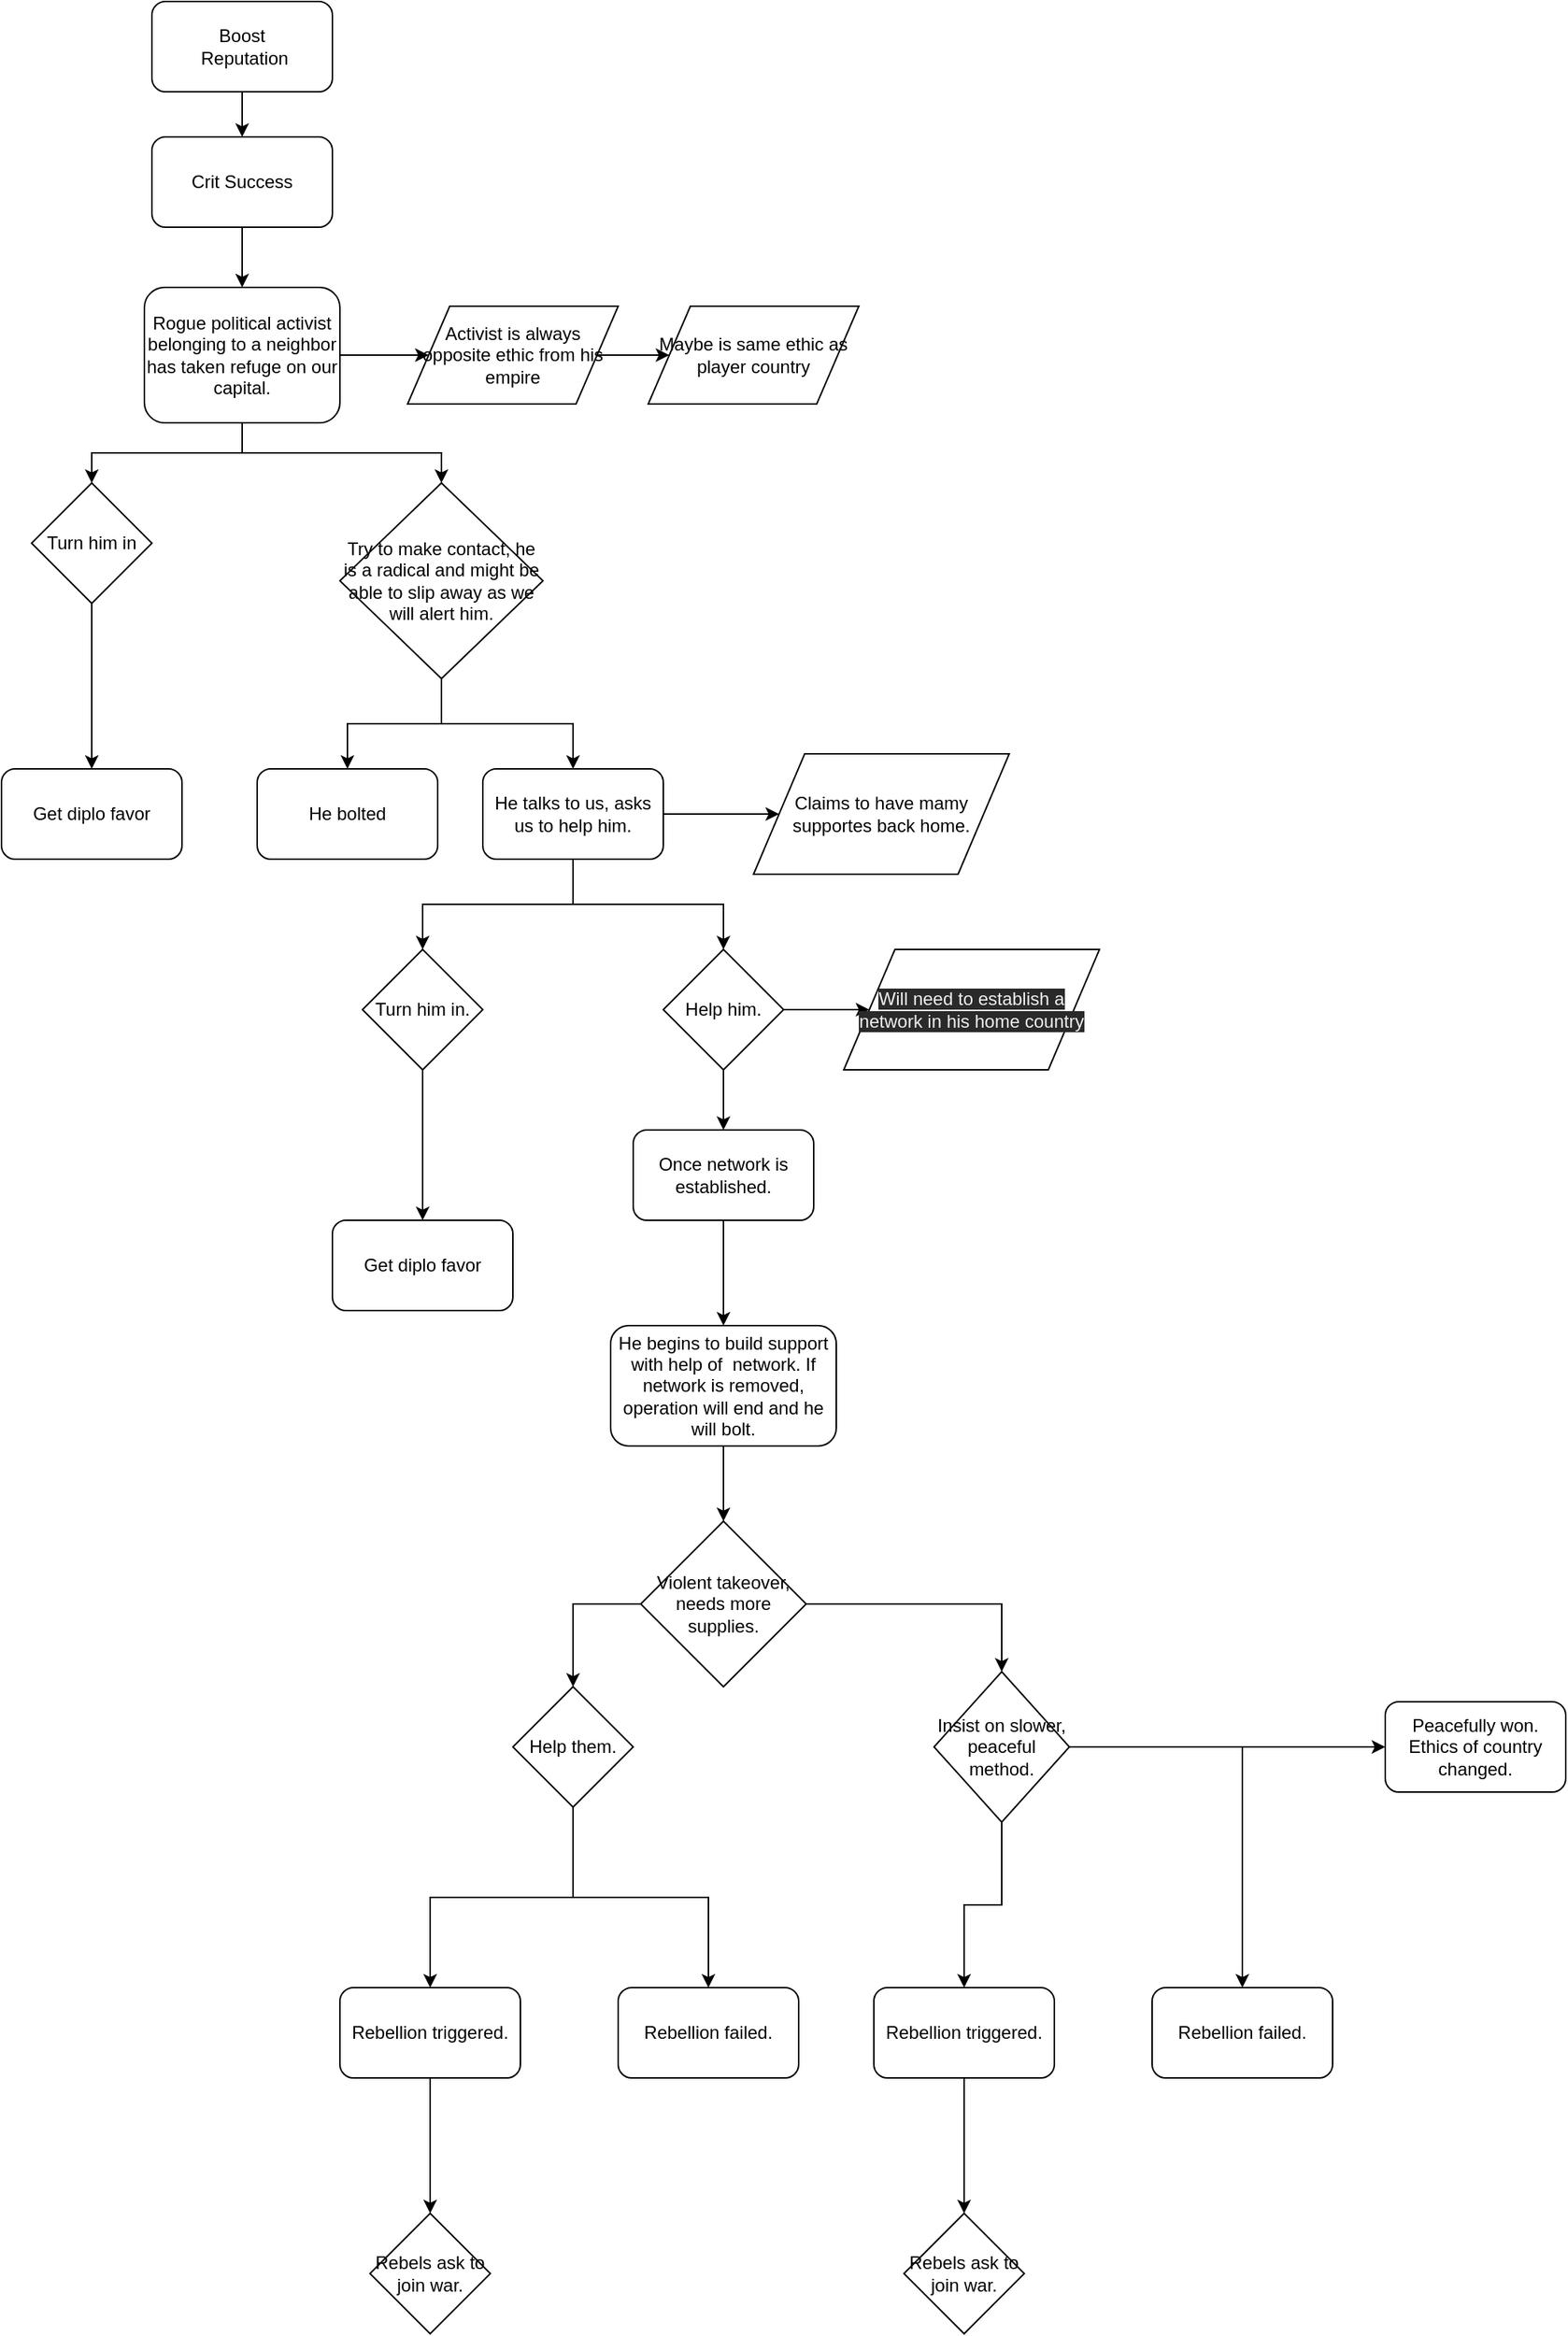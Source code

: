 <mxfile version="13.1.3">
    <diagram id="6hGFLwfOUW9BJ-s0fimq" name="Page-1">
        <mxGraphModel dx="1380" dy="1034" grid="1" gridSize="10" guides="1" tooltips="1" connect="1" arrows="1" fold="1" page="1" pageScale="1" pageWidth="827" pageHeight="1169" math="0" shadow="0">
            <root>
                <mxCell id="0"/>
                <mxCell id="1" parent="0"/>
                <mxCell id="5" style="edgeStyle=orthogonalEdgeStyle;rounded=0;orthogonalLoop=1;jettySize=auto;html=1;entryX=0.5;entryY=0;entryDx=0;entryDy=0;" parent="1" source="2" target="3" edge="1">
                    <mxGeometry relative="1" as="geometry"/>
                </mxCell>
                <mxCell id="2" value="Boost&lt;br&gt;&amp;nbsp;Reputation" style="rounded=1;whiteSpace=wrap;html=1;" parent="1" vertex="1">
                    <mxGeometry x="370" y="70" width="120" height="60" as="geometry"/>
                </mxCell>
                <mxCell id="14" style="edgeStyle=orthogonalEdgeStyle;rounded=0;orthogonalLoop=1;jettySize=auto;html=1;entryX=0.5;entryY=0;entryDx=0;entryDy=0;" edge="1" parent="1" source="3" target="13">
                    <mxGeometry relative="1" as="geometry"/>
                </mxCell>
                <mxCell id="3" value="Crit Success" style="rounded=1;whiteSpace=wrap;html=1;" parent="1" vertex="1">
                    <mxGeometry x="370" y="160" width="120" height="60" as="geometry"/>
                </mxCell>
                <mxCell id="4" value="Get diplo favor" style="rounded=1;whiteSpace=wrap;html=1;" parent="1" vertex="1">
                    <mxGeometry x="270" y="580" width="120" height="60" as="geometry"/>
                </mxCell>
                <mxCell id="17" style="edgeStyle=orthogonalEdgeStyle;rounded=0;orthogonalLoop=1;jettySize=auto;html=1;" edge="1" parent="1" source="13" target="15">
                    <mxGeometry relative="1" as="geometry"/>
                </mxCell>
                <mxCell id="18" style="edgeStyle=orthogonalEdgeStyle;rounded=0;orthogonalLoop=1;jettySize=auto;html=1;entryX=0.5;entryY=0;entryDx=0;entryDy=0;" edge="1" parent="1" source="13" target="16">
                    <mxGeometry relative="1" as="geometry"/>
                </mxCell>
                <mxCell id="20" style="edgeStyle=orthogonalEdgeStyle;rounded=0;orthogonalLoop=1;jettySize=auto;html=1;entryX=0;entryY=0.5;entryDx=0;entryDy=0;" edge="1" parent="1" source="13" target="19">
                    <mxGeometry relative="1" as="geometry"/>
                </mxCell>
                <mxCell id="13" value="Rogue political activist belonging to a neighbor has taken refuge on our capital." style="rounded=1;whiteSpace=wrap;html=1;" vertex="1" parent="1">
                    <mxGeometry x="365" y="260" width="130" height="90" as="geometry"/>
                </mxCell>
                <mxCell id="22" style="edgeStyle=orthogonalEdgeStyle;rounded=0;orthogonalLoop=1;jettySize=auto;html=1;entryX=0.5;entryY=0;entryDx=0;entryDy=0;" edge="1" parent="1" source="15" target="4">
                    <mxGeometry relative="1" as="geometry"/>
                </mxCell>
                <mxCell id="15" value="Turn him in" style="rhombus;whiteSpace=wrap;html=1;" vertex="1" parent="1">
                    <mxGeometry x="290" y="390" width="80" height="80" as="geometry"/>
                </mxCell>
                <mxCell id="27" style="edgeStyle=orthogonalEdgeStyle;rounded=0;orthogonalLoop=1;jettySize=auto;html=1;entryX=0.5;entryY=0;entryDx=0;entryDy=0;" edge="1" parent="1" source="16" target="25">
                    <mxGeometry relative="1" as="geometry"/>
                </mxCell>
                <mxCell id="28" style="edgeStyle=orthogonalEdgeStyle;rounded=0;orthogonalLoop=1;jettySize=auto;html=1;entryX=0.5;entryY=0;entryDx=0;entryDy=0;" edge="1" parent="1" source="16" target="26">
                    <mxGeometry relative="1" as="geometry"/>
                </mxCell>
                <mxCell id="16" value="Try to make contact, he is a radical and might be able to slip away as we will alert him." style="rhombus;whiteSpace=wrap;html=1;" vertex="1" parent="1">
                    <mxGeometry x="495" y="390" width="135" height="130" as="geometry"/>
                </mxCell>
                <mxCell id="24" style="edgeStyle=orthogonalEdgeStyle;rounded=0;orthogonalLoop=1;jettySize=auto;html=1;" edge="1" parent="1" source="19" target="23">
                    <mxGeometry relative="1" as="geometry"/>
                </mxCell>
                <mxCell id="19" value="Activist is always opposite ethic from his empire" style="shape=parallelogram;perimeter=parallelogramPerimeter;whiteSpace=wrap;html=1;" vertex="1" parent="1">
                    <mxGeometry x="540" y="272.5" width="140" height="65" as="geometry"/>
                </mxCell>
                <mxCell id="21" style="edgeStyle=orthogonalEdgeStyle;rounded=0;orthogonalLoop=1;jettySize=auto;html=1;exitX=0.5;exitY=1;exitDx=0;exitDy=0;" edge="1" parent="1" source="19" target="19">
                    <mxGeometry relative="1" as="geometry"/>
                </mxCell>
                <mxCell id="23" value="Maybe is same ethic as player country" style="shape=parallelogram;perimeter=parallelogramPerimeter;whiteSpace=wrap;html=1;" vertex="1" parent="1">
                    <mxGeometry x="700" y="272.5" width="140" height="65" as="geometry"/>
                </mxCell>
                <mxCell id="25" value="He bolted" style="rounded=1;whiteSpace=wrap;html=1;" vertex="1" parent="1">
                    <mxGeometry x="440" y="580" width="120" height="60" as="geometry"/>
                </mxCell>
                <mxCell id="31" style="edgeStyle=orthogonalEdgeStyle;rounded=0;orthogonalLoop=1;jettySize=auto;html=1;" edge="1" parent="1" source="26" target="29">
                    <mxGeometry relative="1" as="geometry"/>
                </mxCell>
                <mxCell id="32" style="edgeStyle=orthogonalEdgeStyle;rounded=0;orthogonalLoop=1;jettySize=auto;html=1;entryX=0.5;entryY=0;entryDx=0;entryDy=0;" edge="1" parent="1" source="26" target="30">
                    <mxGeometry relative="1" as="geometry"/>
                </mxCell>
                <mxCell id="40" style="edgeStyle=orthogonalEdgeStyle;rounded=0;orthogonalLoop=1;jettySize=auto;html=1;" edge="1" parent="1" source="26" target="39">
                    <mxGeometry relative="1" as="geometry"/>
                </mxCell>
                <mxCell id="26" value="He talks to us, asks us to help him." style="rounded=1;whiteSpace=wrap;html=1;" vertex="1" parent="1">
                    <mxGeometry x="590" y="580" width="120" height="60" as="geometry"/>
                </mxCell>
                <mxCell id="34" style="edgeStyle=orthogonalEdgeStyle;rounded=0;orthogonalLoop=1;jettySize=auto;html=1;entryX=0.5;entryY=0;entryDx=0;entryDy=0;" edge="1" parent="1" source="29" target="33">
                    <mxGeometry relative="1" as="geometry"/>
                </mxCell>
                <mxCell id="29" value="Turn him in." style="rhombus;whiteSpace=wrap;html=1;" vertex="1" parent="1">
                    <mxGeometry x="510" y="700" width="80" height="80" as="geometry"/>
                </mxCell>
                <mxCell id="37" style="edgeStyle=orthogonalEdgeStyle;rounded=0;orthogonalLoop=1;jettySize=auto;html=1;entryX=0;entryY=0.5;entryDx=0;entryDy=0;" edge="1" parent="1" source="30" target="36">
                    <mxGeometry relative="1" as="geometry"/>
                </mxCell>
                <mxCell id="41" style="edgeStyle=orthogonalEdgeStyle;rounded=0;orthogonalLoop=1;jettySize=auto;html=1;entryX=0.5;entryY=0;entryDx=0;entryDy=0;" edge="1" parent="1" source="30" target="38">
                    <mxGeometry relative="1" as="geometry"/>
                </mxCell>
                <mxCell id="30" value="Help him." style="rhombus;whiteSpace=wrap;html=1;" vertex="1" parent="1">
                    <mxGeometry x="710" y="700" width="80" height="80" as="geometry"/>
                </mxCell>
                <mxCell id="33" value="Get diplo favor" style="rounded=1;whiteSpace=wrap;html=1;" vertex="1" parent="1">
                    <mxGeometry x="490" y="880" width="120" height="60" as="geometry"/>
                </mxCell>
                <mxCell id="36" value="&#10;&#10;&lt;!--StartFragment--&gt;&lt;span style=&quot;color: rgb(240, 240, 240); font-family: Helvetica; font-size: 12px; font-style: normal; font-variant-ligatures: normal; font-variant-caps: normal; font-weight: 400; letter-spacing: normal; orphans: 2; text-align: center; text-indent: 0px; text-transform: none; widows: 2; word-spacing: 0px; -webkit-text-stroke-width: 0px; background-color: rgb(42, 42, 42); text-decoration-style: initial; text-decoration-color: initial; float: none; display: inline !important;&quot;&gt;Will need to establish a network in his home country&lt;/span&gt;&lt;!--EndFragment--&gt;&#10;&#10;" style="shape=parallelogram;perimeter=parallelogramPerimeter;whiteSpace=wrap;html=1;" vertex="1" parent="1">
                    <mxGeometry x="830" y="700" width="170" height="80" as="geometry"/>
                </mxCell>
                <mxCell id="44" style="edgeStyle=orthogonalEdgeStyle;rounded=0;orthogonalLoop=1;jettySize=auto;html=1;entryX=0.5;entryY=0;entryDx=0;entryDy=0;" edge="1" parent="1" source="38" target="43">
                    <mxGeometry relative="1" as="geometry"/>
                </mxCell>
                <mxCell id="38" value="Once network is established." style="rounded=1;whiteSpace=wrap;html=1;" vertex="1" parent="1">
                    <mxGeometry x="690" y="820" width="120" height="60" as="geometry"/>
                </mxCell>
                <mxCell id="39" value="Claims to have mamy supportes back home." style="shape=parallelogram;perimeter=parallelogramPerimeter;whiteSpace=wrap;html=1;" vertex="1" parent="1">
                    <mxGeometry x="770" y="570" width="170" height="80" as="geometry"/>
                </mxCell>
                <mxCell id="46" style="edgeStyle=orthogonalEdgeStyle;rounded=0;orthogonalLoop=1;jettySize=auto;html=1;entryX=0.5;entryY=0;entryDx=0;entryDy=0;" edge="1" parent="1" source="43" target="45">
                    <mxGeometry relative="1" as="geometry"/>
                </mxCell>
                <mxCell id="43" value="He begins to build support with help of&amp;nbsp; network. If network is removed, operation will end and he will bolt." style="rounded=1;whiteSpace=wrap;html=1;" vertex="1" parent="1">
                    <mxGeometry x="675" y="950" width="150" height="80" as="geometry"/>
                </mxCell>
                <mxCell id="53" style="edgeStyle=orthogonalEdgeStyle;rounded=0;orthogonalLoop=1;jettySize=auto;html=1;entryX=0.5;entryY=0;entryDx=0;entryDy=0;" edge="1" parent="1" source="45" target="47">
                    <mxGeometry relative="1" as="geometry"/>
                </mxCell>
                <mxCell id="56" style="edgeStyle=orthogonalEdgeStyle;rounded=0;orthogonalLoop=1;jettySize=auto;html=1;entryX=0.5;entryY=0;entryDx=0;entryDy=0;" edge="1" parent="1" source="45" target="48">
                    <mxGeometry relative="1" as="geometry"/>
                </mxCell>
                <mxCell id="45" value="Violent takeover, needs more supplies." style="rhombus;whiteSpace=wrap;html=1;" vertex="1" parent="1">
                    <mxGeometry x="695" y="1080" width="110" height="110" as="geometry"/>
                </mxCell>
                <mxCell id="51" style="edgeStyle=orthogonalEdgeStyle;rounded=0;orthogonalLoop=1;jettySize=auto;html=1;entryX=0.5;entryY=0;entryDx=0;entryDy=0;" edge="1" parent="1" source="47" target="49">
                    <mxGeometry relative="1" as="geometry"/>
                </mxCell>
                <mxCell id="52" style="edgeStyle=orthogonalEdgeStyle;rounded=0;orthogonalLoop=1;jettySize=auto;html=1;entryX=0.5;entryY=0;entryDx=0;entryDy=0;" edge="1" parent="1" source="47" target="50">
                    <mxGeometry relative="1" as="geometry"/>
                </mxCell>
                <mxCell id="47" value="Help them." style="rhombus;whiteSpace=wrap;html=1;" vertex="1" parent="1">
                    <mxGeometry x="610" y="1190" width="80" height="80" as="geometry"/>
                </mxCell>
                <mxCell id="62" style="edgeStyle=orthogonalEdgeStyle;rounded=0;orthogonalLoop=1;jettySize=auto;html=1;entryX=0.5;entryY=0;entryDx=0;entryDy=0;" edge="1" parent="1" source="48" target="59">
                    <mxGeometry relative="1" as="geometry"/>
                </mxCell>
                <mxCell id="63" style="edgeStyle=orthogonalEdgeStyle;rounded=0;orthogonalLoop=1;jettySize=auto;html=1;entryX=0.5;entryY=0;entryDx=0;entryDy=0;" edge="1" parent="1" source="48" target="60">
                    <mxGeometry relative="1" as="geometry"/>
                </mxCell>
                <mxCell id="65" style="edgeStyle=orthogonalEdgeStyle;rounded=0;orthogonalLoop=1;jettySize=auto;html=1;entryX=0;entryY=0.5;entryDx=0;entryDy=0;" edge="1" parent="1" source="48" target="64">
                    <mxGeometry relative="1" as="geometry"/>
                </mxCell>
                <mxCell id="48" value="Insist on slower, peaceful method." style="rhombus;whiteSpace=wrap;html=1;" vertex="1" parent="1">
                    <mxGeometry x="890" y="1180" width="90" height="100" as="geometry"/>
                </mxCell>
                <mxCell id="55" style="edgeStyle=orthogonalEdgeStyle;rounded=0;orthogonalLoop=1;jettySize=auto;html=1;entryX=0.5;entryY=0;entryDx=0;entryDy=0;" edge="1" parent="1" source="49" target="54">
                    <mxGeometry relative="1" as="geometry"/>
                </mxCell>
                <mxCell id="49" value="Rebellion triggered." style="rounded=1;whiteSpace=wrap;html=1;" vertex="1" parent="1">
                    <mxGeometry x="495" y="1390" width="120" height="60" as="geometry"/>
                </mxCell>
                <mxCell id="50" value="Rebellion failed." style="rounded=1;whiteSpace=wrap;html=1;" vertex="1" parent="1">
                    <mxGeometry x="680" y="1390" width="120" height="60" as="geometry"/>
                </mxCell>
                <mxCell id="54" value="Rebels ask to join war." style="rhombus;whiteSpace=wrap;html=1;" vertex="1" parent="1">
                    <mxGeometry x="515" y="1540" width="80" height="80" as="geometry"/>
                </mxCell>
                <mxCell id="58" style="edgeStyle=orthogonalEdgeStyle;rounded=0;orthogonalLoop=1;jettySize=auto;html=1;entryX=0.5;entryY=0;entryDx=0;entryDy=0;" edge="1" parent="1" source="59" target="61">
                    <mxGeometry relative="1" as="geometry"/>
                </mxCell>
                <mxCell id="59" value="Rebellion triggered." style="rounded=1;whiteSpace=wrap;html=1;" vertex="1" parent="1">
                    <mxGeometry x="850" y="1390" width="120" height="60" as="geometry"/>
                </mxCell>
                <mxCell id="60" value="Rebellion failed." style="rounded=1;whiteSpace=wrap;html=1;" vertex="1" parent="1">
                    <mxGeometry x="1035" y="1390" width="120" height="60" as="geometry"/>
                </mxCell>
                <mxCell id="61" value="Rebels ask to join war." style="rhombus;whiteSpace=wrap;html=1;" vertex="1" parent="1">
                    <mxGeometry x="870" y="1540" width="80" height="80" as="geometry"/>
                </mxCell>
                <mxCell id="64" value="Peacefully won. Ethics of country changed." style="rounded=1;whiteSpace=wrap;html=1;" vertex="1" parent="1">
                    <mxGeometry x="1190" y="1200" width="120" height="60" as="geometry"/>
                </mxCell>
            </root>
        </mxGraphModel>
    </diagram>
</mxfile>